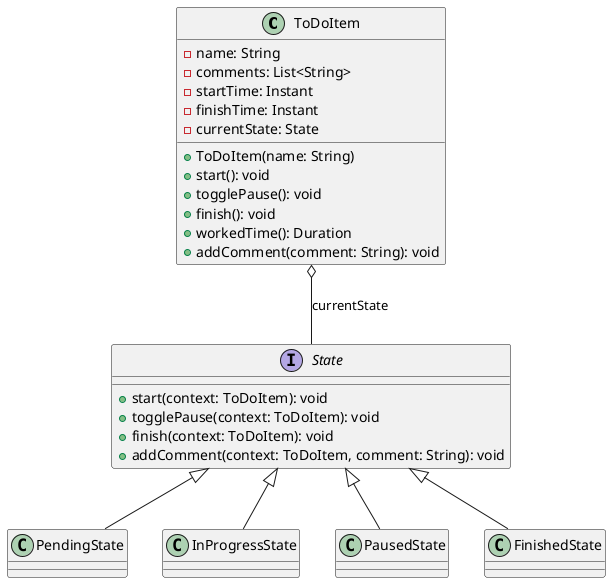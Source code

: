 @startuml
'----------------------------
' Contexto
'----------------------------
class ToDoItem {
  - name: String
  - comments: List<String>
  - startTime: Instant
  - finishTime: Instant
  - currentState: State
  + ToDoItem(name: String)
  + start(): void
  + togglePause(): void
  + finish(): void
  + workedTime(): Duration
  + addComment(comment: String): void
}

'----------------------------
' Interfaz State
'----------------------------
interface State {
  + start(context: ToDoItem): void
  + togglePause(context: ToDoItem): void
  + finish(context: ToDoItem): void
  + addComment(context: ToDoItem, comment: String): void
}

'----------------------------
' Estados concretos
'----------------------------
class PendingState
class InProgressState
class PausedState
class FinishedState

'----------------------------
' Relaciones
'----------------------------
ToDoItem o-- State : currentState
State <|-- PendingState
State <|-- InProgressState
State <|-- PausedState
State <|-- FinishedState
@enduml
